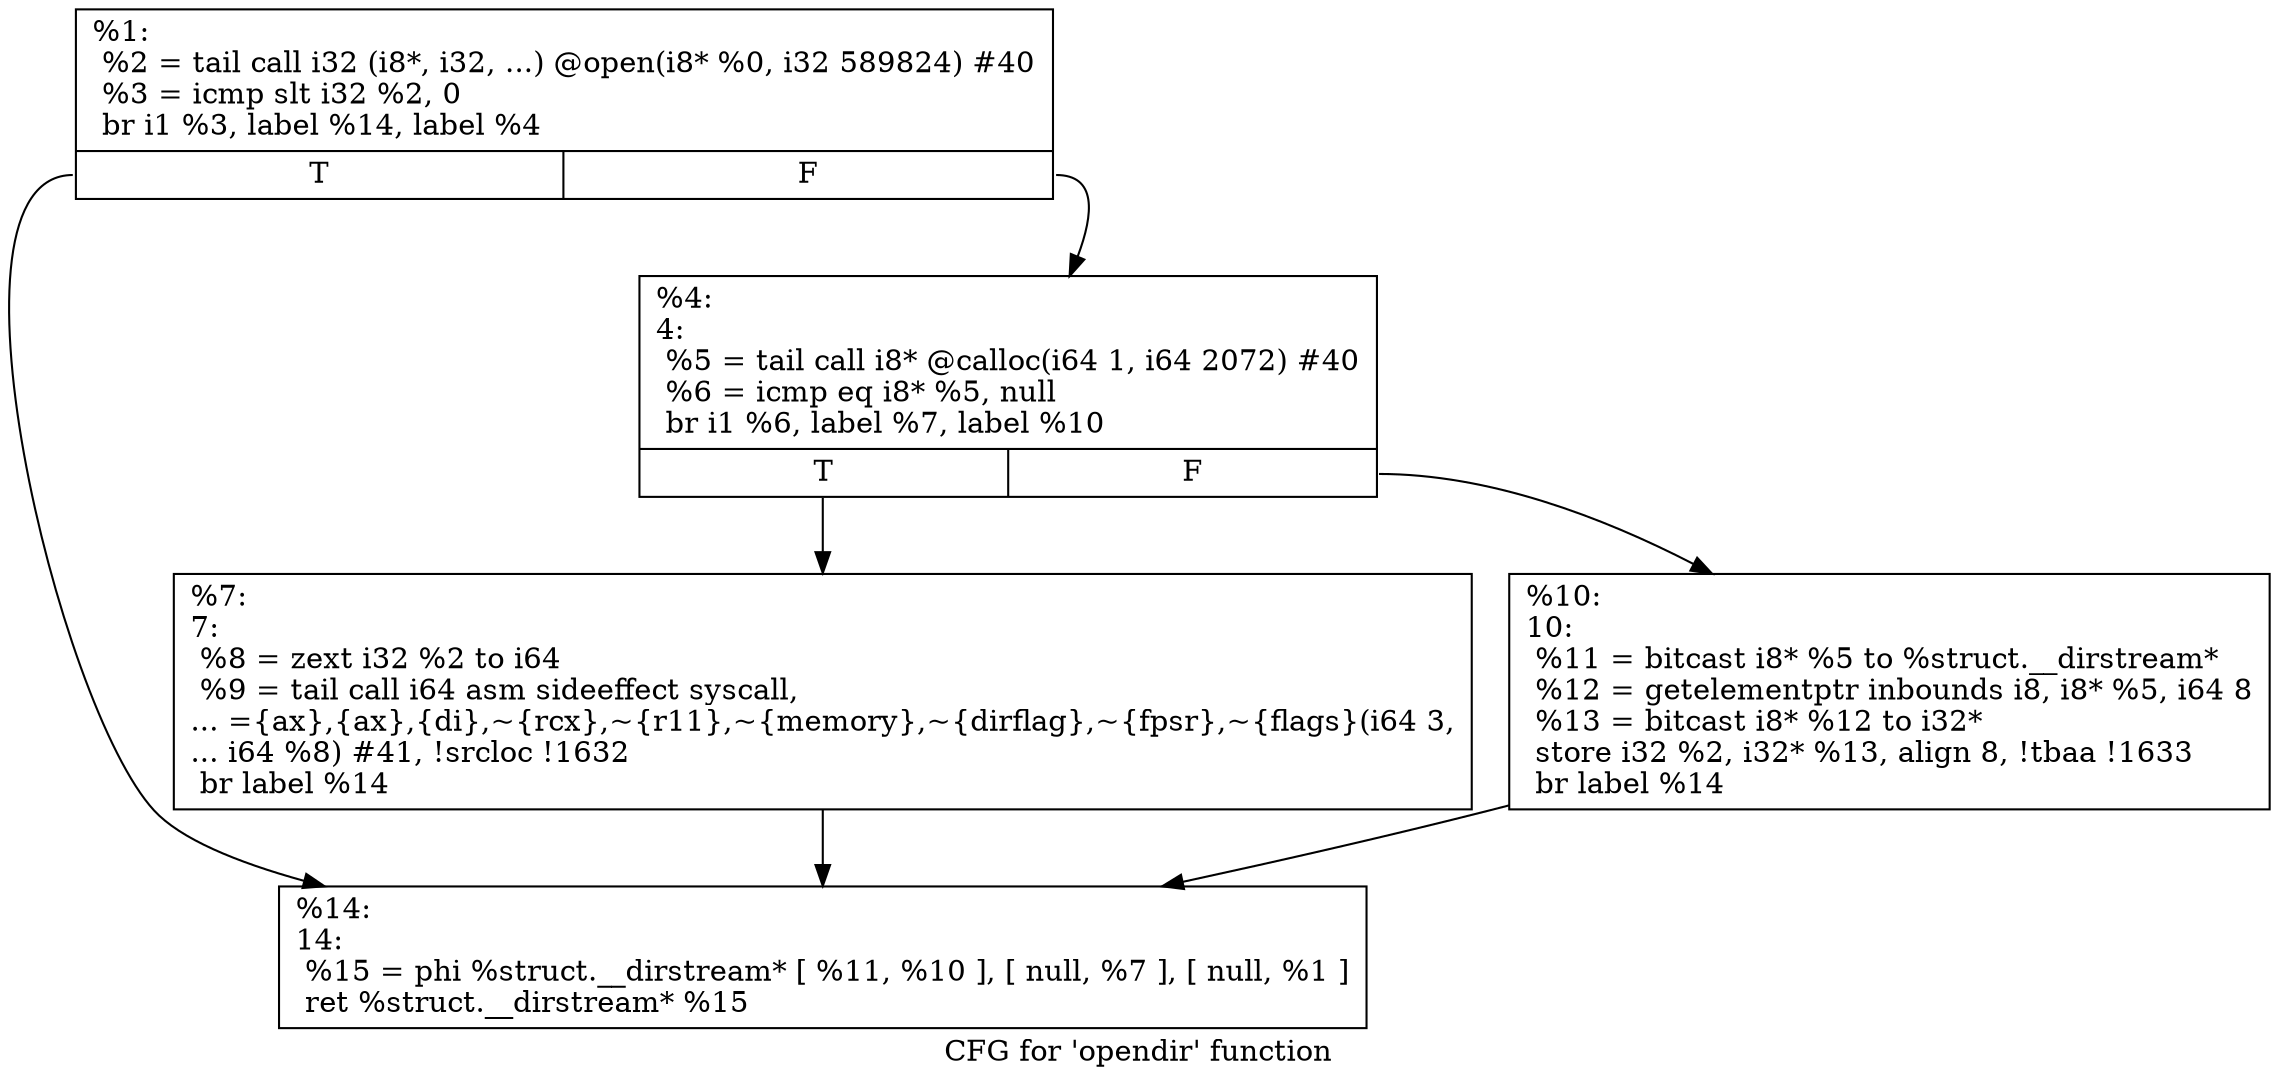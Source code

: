 digraph "CFG for 'opendir' function" {
	label="CFG for 'opendir' function";

	Node0x166b240 [shape=record,label="{%1:\l  %2 = tail call i32 (i8*, i32, ...) @open(i8* %0, i32 589824) #40\l  %3 = icmp slt i32 %2, 0\l  br i1 %3, label %14, label %4\l|{<s0>T|<s1>F}}"];
	Node0x166b240:s0 -> Node0x166b380;
	Node0x166b240:s1 -> Node0x166b290;
	Node0x166b290 [shape=record,label="{%4:\l4:                                                \l  %5 = tail call i8* @calloc(i64 1, i64 2072) #40\l  %6 = icmp eq i8* %5, null\l  br i1 %6, label %7, label %10\l|{<s0>T|<s1>F}}"];
	Node0x166b290:s0 -> Node0x166b2e0;
	Node0x166b290:s1 -> Node0x166b330;
	Node0x166b2e0 [shape=record,label="{%7:\l7:                                                \l  %8 = zext i32 %2 to i64\l  %9 = tail call i64 asm sideeffect syscall,\l... =\{ax\},\{ax\},\{di\},~\{rcx\},~\{r11\},~\{memory\},~\{dirflag\},~\{fpsr\},~\{flags\}(i64 3,\l... i64 %8) #41, !srcloc !1632\l  br label %14\l}"];
	Node0x166b2e0 -> Node0x166b380;
	Node0x166b330 [shape=record,label="{%10:\l10:                                               \l  %11 = bitcast i8* %5 to %struct.__dirstream*\l  %12 = getelementptr inbounds i8, i8* %5, i64 8\l  %13 = bitcast i8* %12 to i32*\l  store i32 %2, i32* %13, align 8, !tbaa !1633\l  br label %14\l}"];
	Node0x166b330 -> Node0x166b380;
	Node0x166b380 [shape=record,label="{%14:\l14:                                               \l  %15 = phi %struct.__dirstream* [ %11, %10 ], [ null, %7 ], [ null, %1 ]\l  ret %struct.__dirstream* %15\l}"];
}
